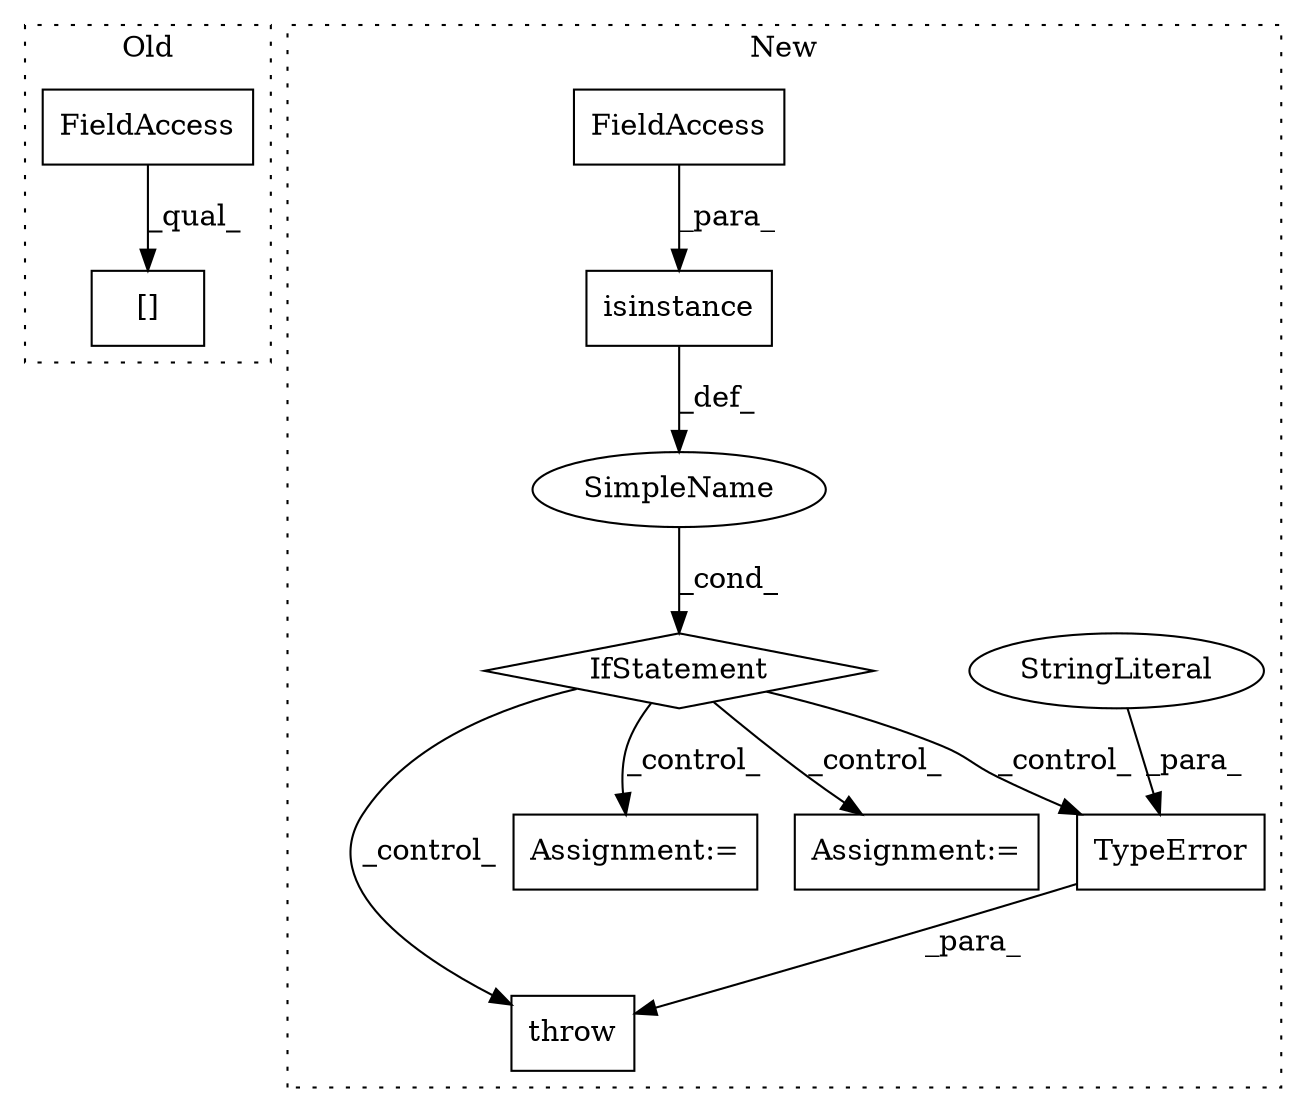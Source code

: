 digraph G {
subgraph cluster0 {
1 [label="[]" a="2" s="18548,18570" l="21,1" shape="box"];
11 [label="FieldAccess" a="22" s="18548" l="20" shape="box"];
label = "Old";
style="dotted";
}
subgraph cluster1 {
2 [label="TypeError" a="32" s="16424,16539" l="10,1" shape="box"];
3 [label="throw" a="53" s="16418" l="6" shape="box"];
4 [label="SimpleName" a="42" s="" l="" shape="ellipse"];
5 [label="IfStatement" a="25" s="15801,15842" l="4,2" shape="diamond"];
6 [label="Assignment:=" a="7" s="15895" l="1" shape="box"];
7 [label="isinstance" a="32" s="15805,15841" l="11,1" shape="box"];
8 [label="Assignment:=" a="7" s="15911" l="1" shape="box"];
9 [label="StringLiteral" a="45" s="16434" l="105" shape="ellipse"];
10 [label="FieldAccess" a="22" s="15825" l="16" shape="box"];
label = "New";
style="dotted";
}
2 -> 3 [label="_para_"];
4 -> 5 [label="_cond_"];
5 -> 8 [label="_control_"];
5 -> 6 [label="_control_"];
5 -> 2 [label="_control_"];
5 -> 3 [label="_control_"];
7 -> 4 [label="_def_"];
9 -> 2 [label="_para_"];
10 -> 7 [label="_para_"];
11 -> 1 [label="_qual_"];
}